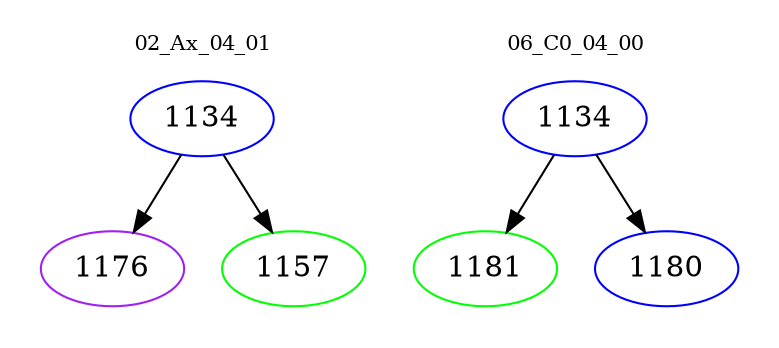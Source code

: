 digraph{
subgraph cluster_0 {
color = white
label = "02_Ax_04_01";
fontsize=10;
T0_1134 [label="1134", color="blue"]
T0_1134 -> T0_1176 [color="black"]
T0_1176 [label="1176", color="purple"]
T0_1134 -> T0_1157 [color="black"]
T0_1157 [label="1157", color="green"]
}
subgraph cluster_1 {
color = white
label = "06_C0_04_00";
fontsize=10;
T1_1134 [label="1134", color="blue"]
T1_1134 -> T1_1181 [color="black"]
T1_1181 [label="1181", color="green"]
T1_1134 -> T1_1180 [color="black"]
T1_1180 [label="1180", color="blue"]
}
}
